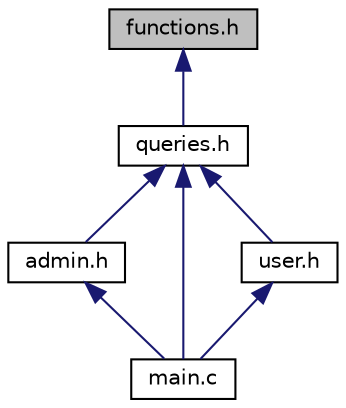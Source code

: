 digraph "functions.h"
{
 // LATEX_PDF_SIZE
  edge [fontname="Helvetica",fontsize="10",labelfontname="Helvetica",labelfontsize="10"];
  node [fontname="Helvetica",fontsize="10",shape=record];
  Node1 [label="functions.h",height=0.2,width=0.4,color="black", fillcolor="grey75", style="filled", fontcolor="black",tooltip="Définition des fonctions principales du programme de gestion d'événements. Ce fichier contient la déf..."];
  Node1 -> Node2 [dir="back",color="midnightblue",fontsize="10",style="solid",fontname="Helvetica"];
  Node2 [label="queries.h",height=0.2,width=0.4,color="black", fillcolor="white", style="filled",URL="$queries_8h.html",tooltip="This file contains function declarations for performing various database queries related to users,..."];
  Node2 -> Node3 [dir="back",color="midnightblue",fontsize="10",style="solid",fontname="Helvetica"];
  Node3 [label="admin.h",height=0.2,width=0.4,color="black", fillcolor="white", style="filled",URL="$admin_8h.html",tooltip="Fichier d'en-tête contenant les déclarations de fonctions pour la gestion des événements,..."];
  Node3 -> Node4 [dir="back",color="midnightblue",fontsize="10",style="solid",fontname="Helvetica"];
  Node4 [label="main.c",height=0.2,width=0.4,color="black", fillcolor="white", style="filled",URL="$main_8c.html",tooltip="Ceci est le fichier principal pour le programme de gestion d'événements. Ce programme permet aux util..."];
  Node2 -> Node4 [dir="back",color="midnightblue",fontsize="10",style="solid",fontname="Helvetica"];
  Node2 -> Node5 [dir="back",color="midnightblue",fontsize="10",style="solid",fontname="Helvetica"];
  Node5 [label="user.h",height=0.2,width=0.4,color="black", fillcolor="white", style="filled",URL="$user_8h.html",tooltip="Fichier d'en-tête pour les fonctions et structures liées à l'utilisateur. Ce fichier contient les déc..."];
  Node5 -> Node4 [dir="back",color="midnightblue",fontsize="10",style="solid",fontname="Helvetica"];
}
